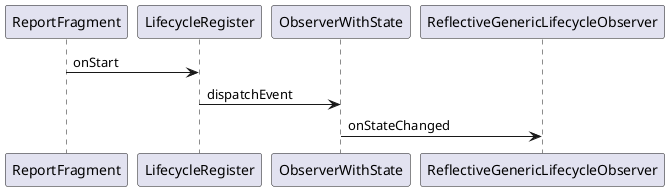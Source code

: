 @startuml

ReportFragment -> LifecycleRegister: onStart
LifecycleRegister -> ObserverWithState : dispatchEvent
ObserverWithState -> ReflectiveGenericLifecycleObserver : onStateChanged

@enduml